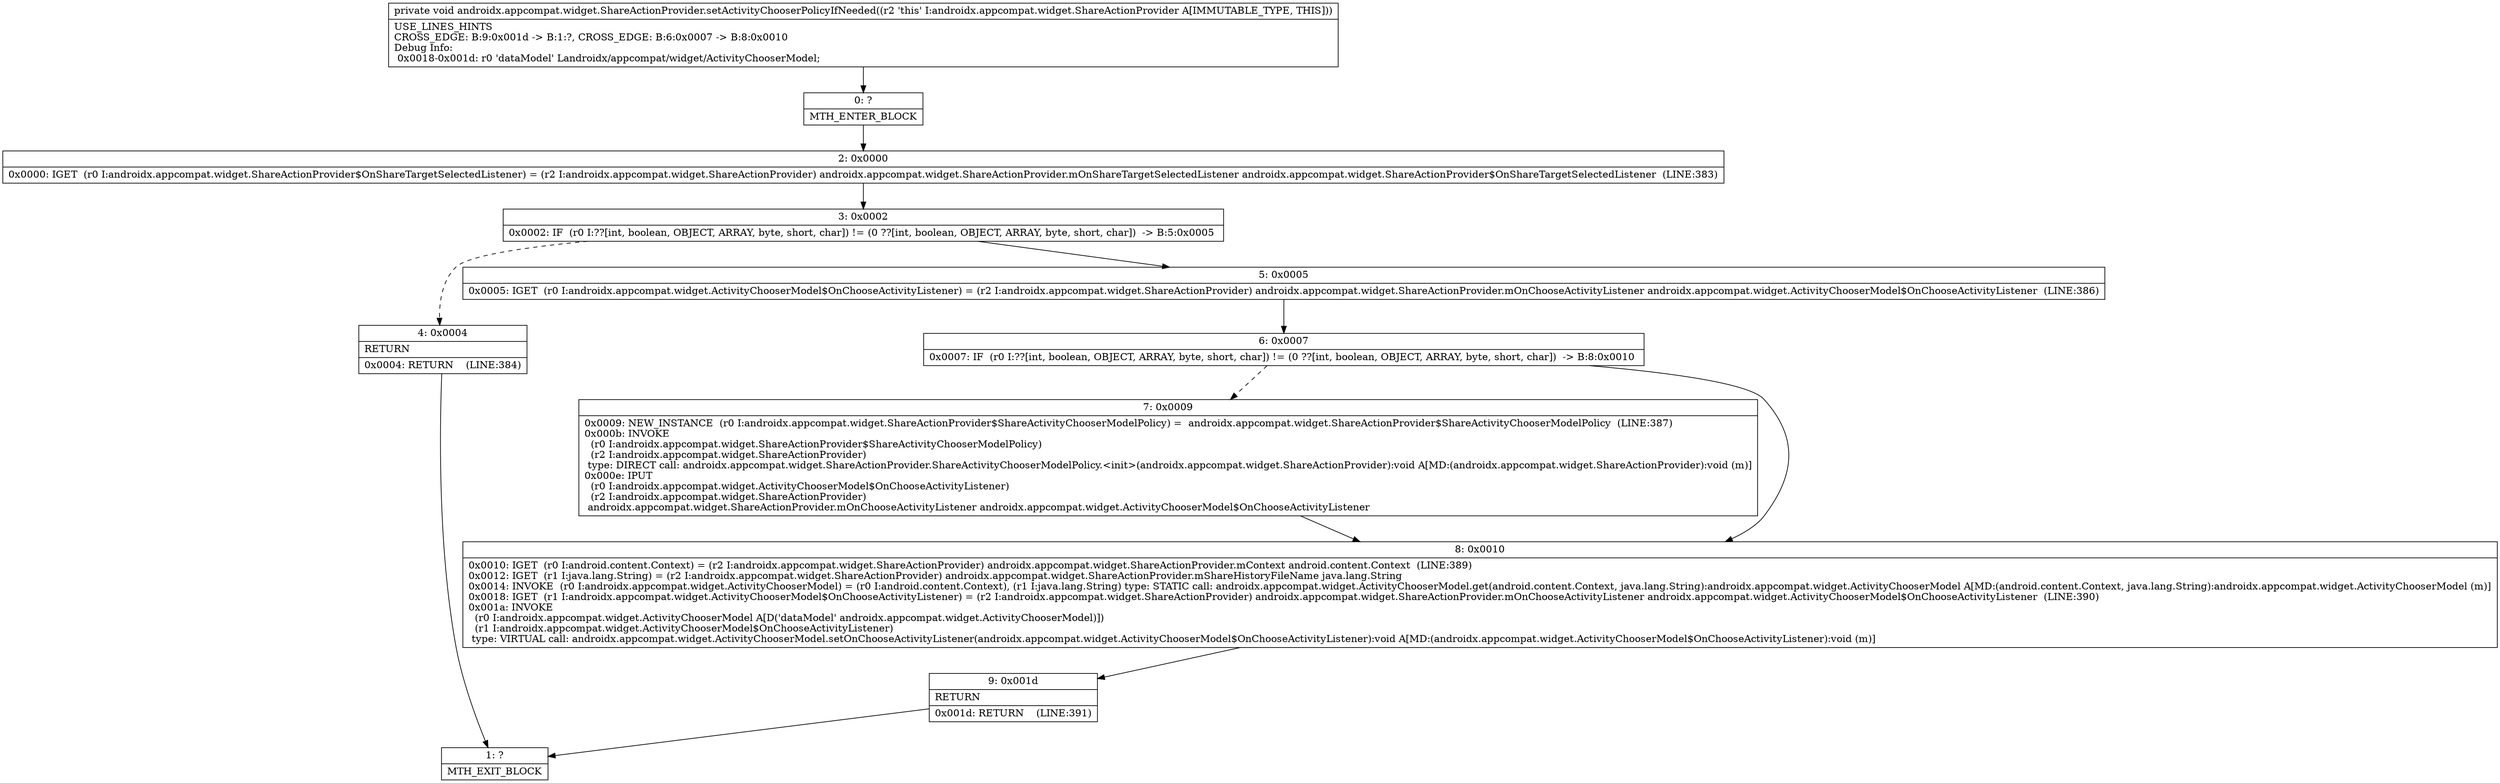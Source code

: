 digraph "CFG forandroidx.appcompat.widget.ShareActionProvider.setActivityChooserPolicyIfNeeded()V" {
Node_0 [shape=record,label="{0\:\ ?|MTH_ENTER_BLOCK\l}"];
Node_2 [shape=record,label="{2\:\ 0x0000|0x0000: IGET  (r0 I:androidx.appcompat.widget.ShareActionProvider$OnShareTargetSelectedListener) = (r2 I:androidx.appcompat.widget.ShareActionProvider) androidx.appcompat.widget.ShareActionProvider.mOnShareTargetSelectedListener androidx.appcompat.widget.ShareActionProvider$OnShareTargetSelectedListener  (LINE:383)\l}"];
Node_3 [shape=record,label="{3\:\ 0x0002|0x0002: IF  (r0 I:??[int, boolean, OBJECT, ARRAY, byte, short, char]) != (0 ??[int, boolean, OBJECT, ARRAY, byte, short, char])  \-\> B:5:0x0005 \l}"];
Node_4 [shape=record,label="{4\:\ 0x0004|RETURN\l|0x0004: RETURN    (LINE:384)\l}"];
Node_1 [shape=record,label="{1\:\ ?|MTH_EXIT_BLOCK\l}"];
Node_5 [shape=record,label="{5\:\ 0x0005|0x0005: IGET  (r0 I:androidx.appcompat.widget.ActivityChooserModel$OnChooseActivityListener) = (r2 I:androidx.appcompat.widget.ShareActionProvider) androidx.appcompat.widget.ShareActionProvider.mOnChooseActivityListener androidx.appcompat.widget.ActivityChooserModel$OnChooseActivityListener  (LINE:386)\l}"];
Node_6 [shape=record,label="{6\:\ 0x0007|0x0007: IF  (r0 I:??[int, boolean, OBJECT, ARRAY, byte, short, char]) != (0 ??[int, boolean, OBJECT, ARRAY, byte, short, char])  \-\> B:8:0x0010 \l}"];
Node_7 [shape=record,label="{7\:\ 0x0009|0x0009: NEW_INSTANCE  (r0 I:androidx.appcompat.widget.ShareActionProvider$ShareActivityChooserModelPolicy) =  androidx.appcompat.widget.ShareActionProvider$ShareActivityChooserModelPolicy  (LINE:387)\l0x000b: INVOKE  \l  (r0 I:androidx.appcompat.widget.ShareActionProvider$ShareActivityChooserModelPolicy)\l  (r2 I:androidx.appcompat.widget.ShareActionProvider)\l type: DIRECT call: androidx.appcompat.widget.ShareActionProvider.ShareActivityChooserModelPolicy.\<init\>(androidx.appcompat.widget.ShareActionProvider):void A[MD:(androidx.appcompat.widget.ShareActionProvider):void (m)]\l0x000e: IPUT  \l  (r0 I:androidx.appcompat.widget.ActivityChooserModel$OnChooseActivityListener)\l  (r2 I:androidx.appcompat.widget.ShareActionProvider)\l androidx.appcompat.widget.ShareActionProvider.mOnChooseActivityListener androidx.appcompat.widget.ActivityChooserModel$OnChooseActivityListener \l}"];
Node_8 [shape=record,label="{8\:\ 0x0010|0x0010: IGET  (r0 I:android.content.Context) = (r2 I:androidx.appcompat.widget.ShareActionProvider) androidx.appcompat.widget.ShareActionProvider.mContext android.content.Context  (LINE:389)\l0x0012: IGET  (r1 I:java.lang.String) = (r2 I:androidx.appcompat.widget.ShareActionProvider) androidx.appcompat.widget.ShareActionProvider.mShareHistoryFileName java.lang.String \l0x0014: INVOKE  (r0 I:androidx.appcompat.widget.ActivityChooserModel) = (r0 I:android.content.Context), (r1 I:java.lang.String) type: STATIC call: androidx.appcompat.widget.ActivityChooserModel.get(android.content.Context, java.lang.String):androidx.appcompat.widget.ActivityChooserModel A[MD:(android.content.Context, java.lang.String):androidx.appcompat.widget.ActivityChooserModel (m)]\l0x0018: IGET  (r1 I:androidx.appcompat.widget.ActivityChooserModel$OnChooseActivityListener) = (r2 I:androidx.appcompat.widget.ShareActionProvider) androidx.appcompat.widget.ShareActionProvider.mOnChooseActivityListener androidx.appcompat.widget.ActivityChooserModel$OnChooseActivityListener  (LINE:390)\l0x001a: INVOKE  \l  (r0 I:androidx.appcompat.widget.ActivityChooserModel A[D('dataModel' androidx.appcompat.widget.ActivityChooserModel)])\l  (r1 I:androidx.appcompat.widget.ActivityChooserModel$OnChooseActivityListener)\l type: VIRTUAL call: androidx.appcompat.widget.ActivityChooserModel.setOnChooseActivityListener(androidx.appcompat.widget.ActivityChooserModel$OnChooseActivityListener):void A[MD:(androidx.appcompat.widget.ActivityChooserModel$OnChooseActivityListener):void (m)]\l}"];
Node_9 [shape=record,label="{9\:\ 0x001d|RETURN\l|0x001d: RETURN    (LINE:391)\l}"];
MethodNode[shape=record,label="{private void androidx.appcompat.widget.ShareActionProvider.setActivityChooserPolicyIfNeeded((r2 'this' I:androidx.appcompat.widget.ShareActionProvider A[IMMUTABLE_TYPE, THIS]))  | USE_LINES_HINTS\lCROSS_EDGE: B:9:0x001d \-\> B:1:?, CROSS_EDGE: B:6:0x0007 \-\> B:8:0x0010\lDebug Info:\l  0x0018\-0x001d: r0 'dataModel' Landroidx\/appcompat\/widget\/ActivityChooserModel;\l}"];
MethodNode -> Node_0;Node_0 -> Node_2;
Node_2 -> Node_3;
Node_3 -> Node_4[style=dashed];
Node_3 -> Node_5;
Node_4 -> Node_1;
Node_5 -> Node_6;
Node_6 -> Node_7[style=dashed];
Node_6 -> Node_8;
Node_7 -> Node_8;
Node_8 -> Node_9;
Node_9 -> Node_1;
}

